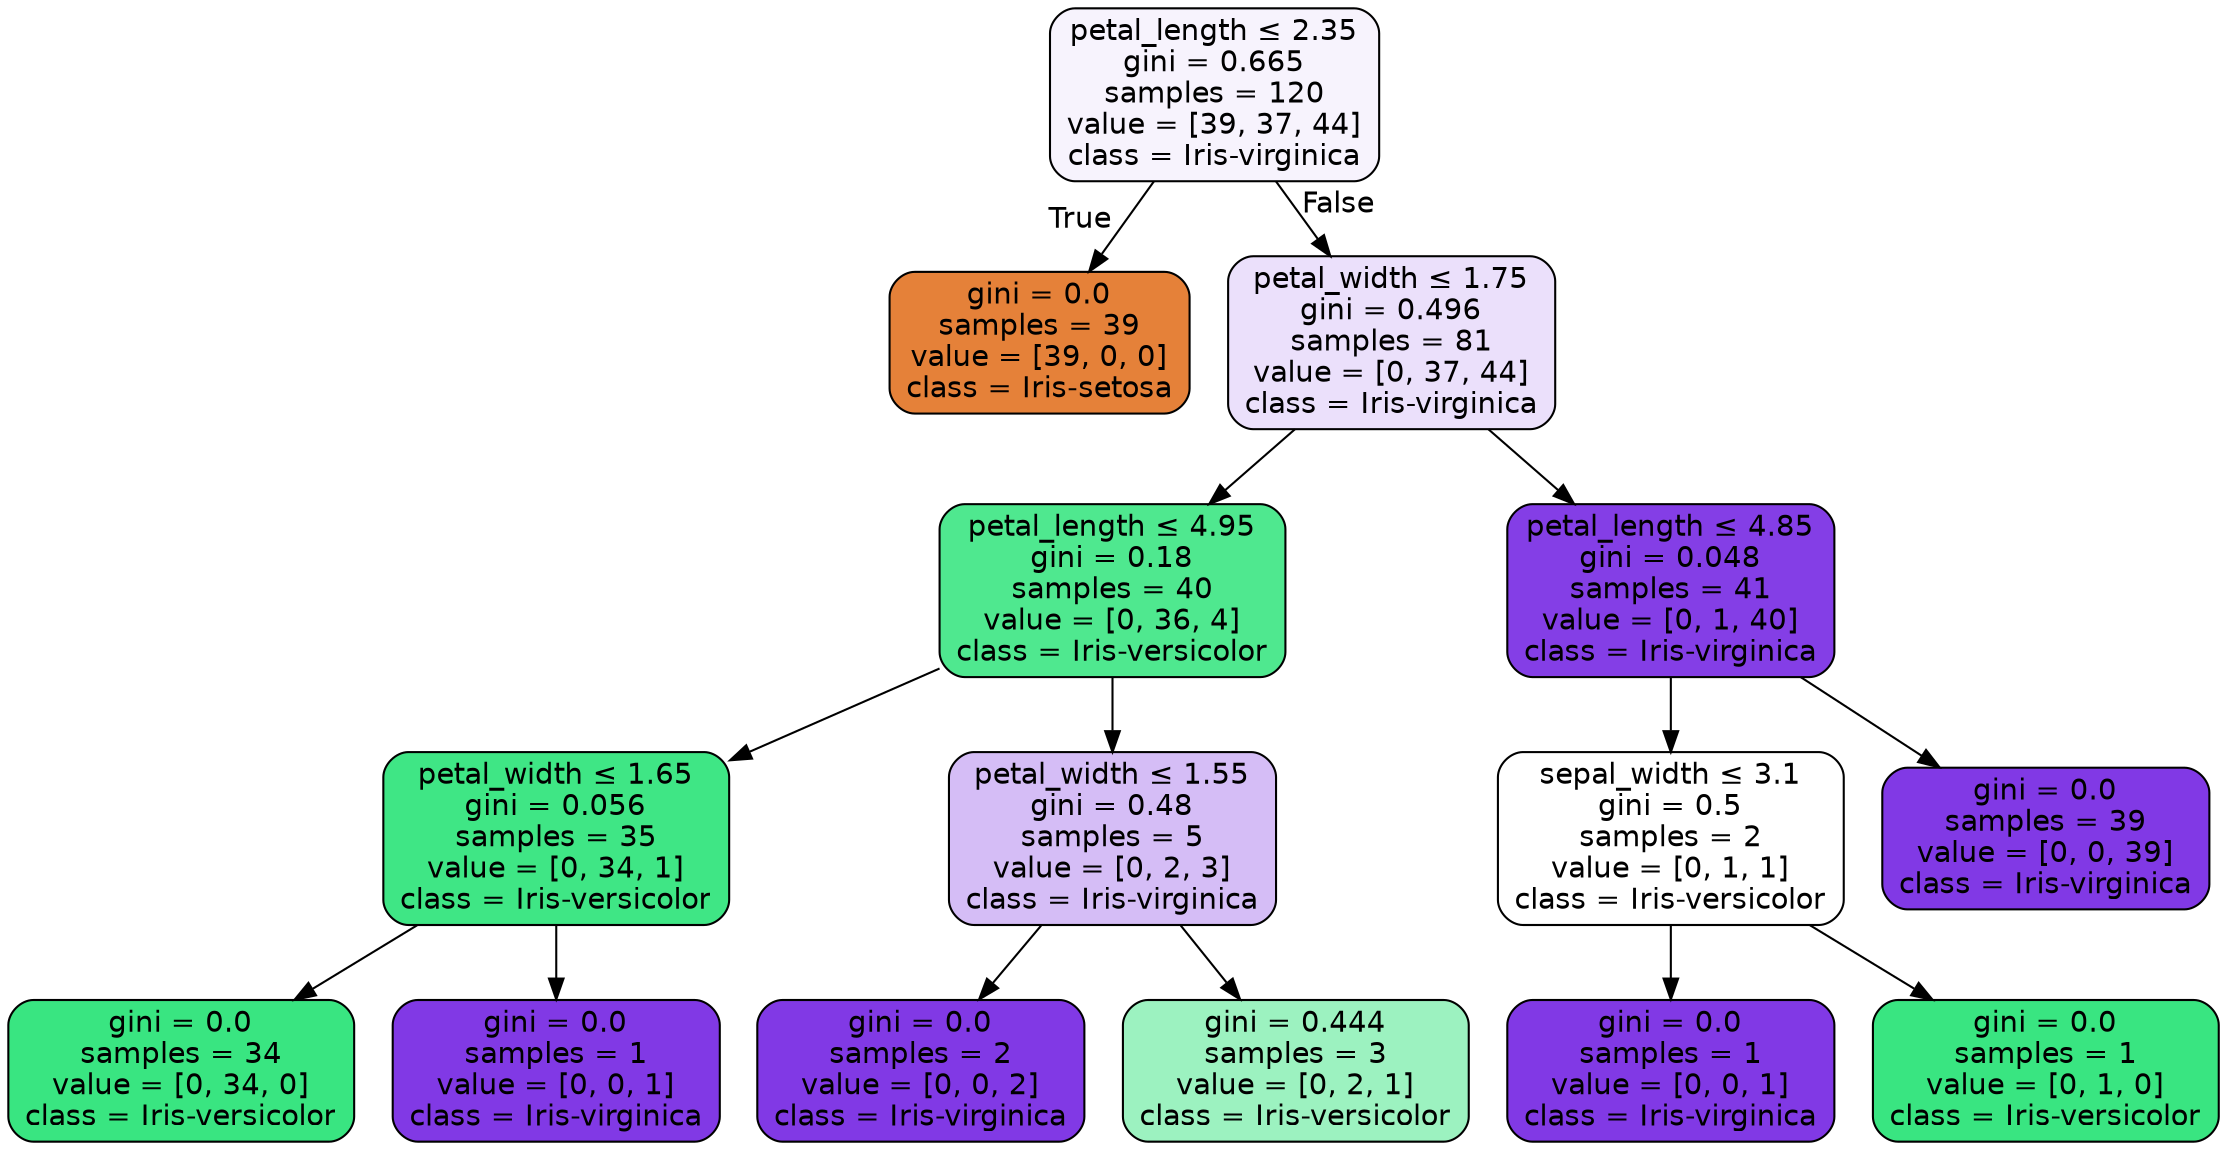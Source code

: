 digraph Tree {
node [shape=box, style="filled, rounded", color="black", fontname="helvetica"] ;
edge [fontname="helvetica"] ;
0 [label=<petal_length &le; 2.35<br/>gini = 0.665<br/>samples = 120<br/>value = [39, 37, 44]<br/>class = Iris-virginica>, fillcolor="#f7f3fd"] ;
1 [label=<gini = 0.0<br/>samples = 39<br/>value = [39, 0, 0]<br/>class = Iris-setosa>, fillcolor="#e58139"] ;
0 -> 1 [labeldistance=2.5, labelangle=45, headlabel="True"] ;
2 [label=<petal_width &le; 1.75<br/>gini = 0.496<br/>samples = 81<br/>value = [0, 37, 44]<br/>class = Iris-virginica>, fillcolor="#ebe0fb"] ;
0 -> 2 [labeldistance=2.5, labelangle=-45, headlabel="False"] ;
3 [label=<petal_length &le; 4.95<br/>gini = 0.18<br/>samples = 40<br/>value = [0, 36, 4]<br/>class = Iris-versicolor>, fillcolor="#4fe88f"] ;
2 -> 3 ;
4 [label=<petal_width &le; 1.65<br/>gini = 0.056<br/>samples = 35<br/>value = [0, 34, 1]<br/>class = Iris-versicolor>, fillcolor="#3fe685"] ;
3 -> 4 ;
5 [label=<gini = 0.0<br/>samples = 34<br/>value = [0, 34, 0]<br/>class = Iris-versicolor>, fillcolor="#39e581"] ;
4 -> 5 ;
6 [label=<gini = 0.0<br/>samples = 1<br/>value = [0, 0, 1]<br/>class = Iris-virginica>, fillcolor="#8139e5"] ;
4 -> 6 ;
7 [label=<petal_width &le; 1.55<br/>gini = 0.48<br/>samples = 5<br/>value = [0, 2, 3]<br/>class = Iris-virginica>, fillcolor="#d5bdf6"] ;
3 -> 7 ;
8 [label=<gini = 0.0<br/>samples = 2<br/>value = [0, 0, 2]<br/>class = Iris-virginica>, fillcolor="#8139e5"] ;
7 -> 8 ;
9 [label=<gini = 0.444<br/>samples = 3<br/>value = [0, 2, 1]<br/>class = Iris-versicolor>, fillcolor="#9cf2c0"] ;
7 -> 9 ;
10 [label=<petal_length &le; 4.85<br/>gini = 0.048<br/>samples = 41<br/>value = [0, 1, 40]<br/>class = Iris-virginica>, fillcolor="#843ee6"] ;
2 -> 10 ;
11 [label=<sepal_width &le; 3.1<br/>gini = 0.5<br/>samples = 2<br/>value = [0, 1, 1]<br/>class = Iris-versicolor>, fillcolor="#ffffff"] ;
10 -> 11 ;
12 [label=<gini = 0.0<br/>samples = 1<br/>value = [0, 0, 1]<br/>class = Iris-virginica>, fillcolor="#8139e5"] ;
11 -> 12 ;
13 [label=<gini = 0.0<br/>samples = 1<br/>value = [0, 1, 0]<br/>class = Iris-versicolor>, fillcolor="#39e581"] ;
11 -> 13 ;
14 [label=<gini = 0.0<br/>samples = 39<br/>value = [0, 0, 39]<br/>class = Iris-virginica>, fillcolor="#8139e5"] ;
10 -> 14 ;
}
